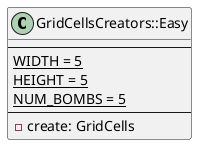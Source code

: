 @startuml grid_cells_creators_easy_class

class GridCellsCreators::Easy {
    --
    {static} WIDTH = 5
    {static} HEIGHT = 5
    {static} NUM_BOMBS = 5
    --
    - create: GridCells
}

@enduml 